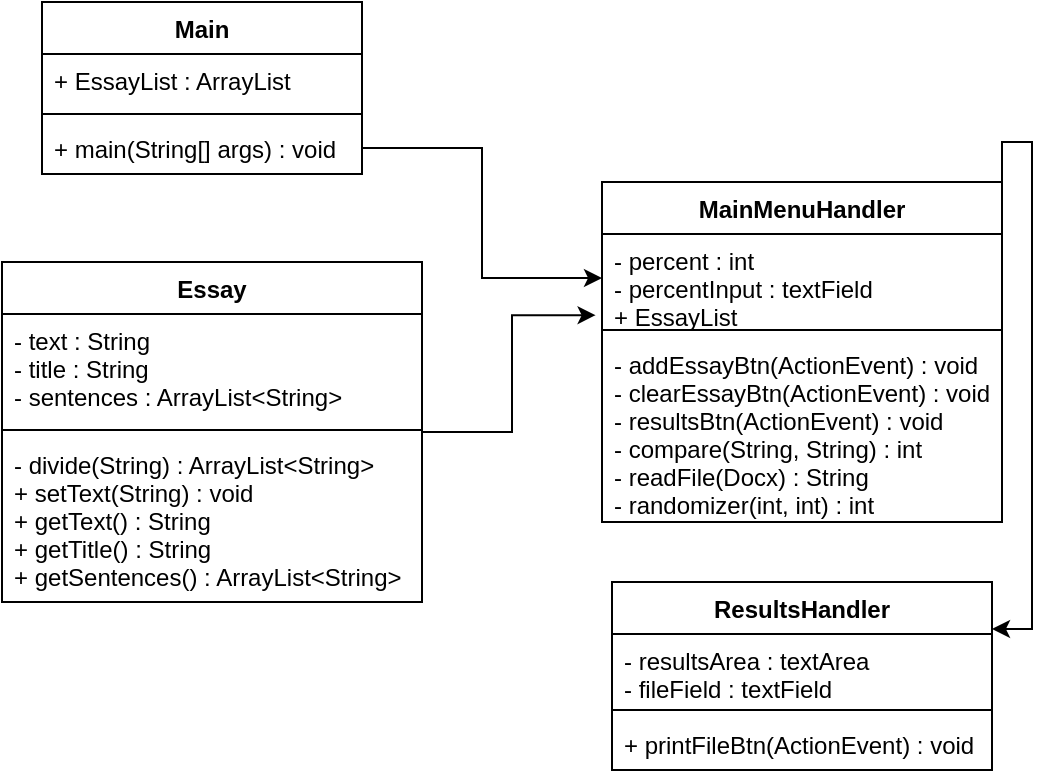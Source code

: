 <mxfile version="20.7.4" type="github">
  <diagram id="8rvcSwTFGWj2J242Crnc" name="Page-1">
    <mxGraphModel dx="1050" dy="581" grid="1" gridSize="10" guides="1" tooltips="1" connect="1" arrows="1" fold="1" page="1" pageScale="1" pageWidth="850" pageHeight="1100" math="0" shadow="0">
      <root>
        <mxCell id="0" />
        <mxCell id="1" parent="0" />
        <mxCell id="NwdP5IopwEeq5WQg2_iz-1" value="Main" style="swimlane;fontStyle=1;align=center;verticalAlign=top;childLayout=stackLayout;horizontal=1;startSize=26;horizontalStack=0;resizeParent=1;resizeParentMax=0;resizeLast=0;collapsible=1;marginBottom=0;" parent="1" vertex="1">
          <mxGeometry x="270" y="170" width="160" height="86" as="geometry" />
        </mxCell>
        <mxCell id="NwdP5IopwEeq5WQg2_iz-2" value="+ EssayList : ArrayList" style="text;strokeColor=none;fillColor=none;align=left;verticalAlign=top;spacingLeft=4;spacingRight=4;overflow=hidden;rotatable=0;points=[[0,0.5],[1,0.5]];portConstraint=eastwest;" parent="NwdP5IopwEeq5WQg2_iz-1" vertex="1">
          <mxGeometry y="26" width="160" height="26" as="geometry" />
        </mxCell>
        <mxCell id="NwdP5IopwEeq5WQg2_iz-5" value="" style="line;strokeWidth=1;fillColor=none;align=left;verticalAlign=middle;spacingTop=-1;spacingLeft=3;spacingRight=3;rotatable=0;labelPosition=right;points=[];portConstraint=eastwest;strokeColor=inherit;" parent="NwdP5IopwEeq5WQg2_iz-1" vertex="1">
          <mxGeometry y="52" width="160" height="8" as="geometry" />
        </mxCell>
        <mxCell id="NwdP5IopwEeq5WQg2_iz-4" value="+ main(String[] args) : void" style="text;strokeColor=none;fillColor=none;align=left;verticalAlign=top;spacingLeft=4;spacingRight=4;overflow=hidden;rotatable=0;points=[[0,0.5],[1,0.5]];portConstraint=eastwest;" parent="NwdP5IopwEeq5WQg2_iz-1" vertex="1">
          <mxGeometry y="60" width="160" height="26" as="geometry" />
        </mxCell>
        <mxCell id="7nTRhATUsJv9URVVPNL5-2" style="edgeStyle=orthogonalEdgeStyle;rounded=0;orthogonalLoop=1;jettySize=auto;html=1;entryX=-0.016;entryY=0.923;entryDx=0;entryDy=0;entryPerimeter=0;" edge="1" parent="1" source="NwdP5IopwEeq5WQg2_iz-6" target="NwdP5IopwEeq5WQg2_iz-12">
          <mxGeometry relative="1" as="geometry" />
        </mxCell>
        <mxCell id="NwdP5IopwEeq5WQg2_iz-6" value="Essay" style="swimlane;fontStyle=1;align=center;verticalAlign=top;childLayout=stackLayout;horizontal=1;startSize=26;horizontalStack=0;resizeParent=1;resizeParentMax=0;resizeLast=0;collapsible=1;marginBottom=0;" parent="1" vertex="1">
          <mxGeometry x="250" y="300" width="210" height="170" as="geometry" />
        </mxCell>
        <mxCell id="NwdP5IopwEeq5WQg2_iz-7" value="- text : String&#xa;- title : String&#xa;- sentences : ArrayList&lt;String&gt;" style="text;strokeColor=none;fillColor=none;align=left;verticalAlign=top;spacingLeft=4;spacingRight=4;overflow=hidden;rotatable=0;points=[[0,0.5],[1,0.5]];portConstraint=eastwest;" parent="NwdP5IopwEeq5WQg2_iz-6" vertex="1">
          <mxGeometry y="26" width="210" height="54" as="geometry" />
        </mxCell>
        <mxCell id="NwdP5IopwEeq5WQg2_iz-8" value="" style="line;strokeWidth=1;fillColor=none;align=left;verticalAlign=middle;spacingTop=-1;spacingLeft=3;spacingRight=3;rotatable=0;labelPosition=right;points=[];portConstraint=eastwest;strokeColor=inherit;" parent="NwdP5IopwEeq5WQg2_iz-6" vertex="1">
          <mxGeometry y="80" width="210" height="8" as="geometry" />
        </mxCell>
        <mxCell id="NwdP5IopwEeq5WQg2_iz-9" value="- divide(String) : ArrayList&lt;String&gt;&#xa;+ setText(String) : void&#xa;+ getText() : String&#xa;+ getTitle() : String&#xa;+ getSentences() : ArrayList&lt;String&gt;" style="text;strokeColor=none;fillColor=none;align=left;verticalAlign=top;spacingLeft=4;spacingRight=4;overflow=hidden;rotatable=0;points=[[0,0.5],[1,0.5]];portConstraint=eastwest;" parent="NwdP5IopwEeq5WQg2_iz-6" vertex="1">
          <mxGeometry y="88" width="210" height="82" as="geometry" />
        </mxCell>
        <mxCell id="mxFnFeicxmsz6WVXEd3d-2" style="edgeStyle=orthogonalEdgeStyle;rounded=0;orthogonalLoop=1;jettySize=auto;html=1;exitX=1;exitY=0;exitDx=0;exitDy=0;entryX=1;entryY=0.25;entryDx=0;entryDy=0;" parent="1" source="NwdP5IopwEeq5WQg2_iz-11" target="NwdP5IopwEeq5WQg2_iz-15" edge="1">
          <mxGeometry relative="1" as="geometry" />
        </mxCell>
        <mxCell id="NwdP5IopwEeq5WQg2_iz-11" value="MainMenuHandler" style="swimlane;fontStyle=1;align=center;verticalAlign=top;childLayout=stackLayout;horizontal=1;startSize=26;horizontalStack=0;resizeParent=1;resizeParentMax=0;resizeLast=0;collapsible=1;marginBottom=0;" parent="1" vertex="1">
          <mxGeometry x="550" y="260" width="200" height="170" as="geometry" />
        </mxCell>
        <mxCell id="NwdP5IopwEeq5WQg2_iz-12" value="- percent : int&#xa;- percentInput : textField&#xa;+ EssayList" style="text;strokeColor=none;fillColor=none;align=left;verticalAlign=top;spacingLeft=4;spacingRight=4;overflow=hidden;rotatable=0;points=[[0,0.5],[1,0.5]];portConstraint=eastwest;" parent="NwdP5IopwEeq5WQg2_iz-11" vertex="1">
          <mxGeometry y="26" width="200" height="44" as="geometry" />
        </mxCell>
        <mxCell id="NwdP5IopwEeq5WQg2_iz-13" value="" style="line;strokeWidth=1;fillColor=none;align=left;verticalAlign=middle;spacingTop=-1;spacingLeft=3;spacingRight=3;rotatable=0;labelPosition=right;points=[];portConstraint=eastwest;strokeColor=inherit;" parent="NwdP5IopwEeq5WQg2_iz-11" vertex="1">
          <mxGeometry y="70" width="200" height="8" as="geometry" />
        </mxCell>
        <mxCell id="NwdP5IopwEeq5WQg2_iz-14" value="- addEssayBtn(ActionEvent) : void&#xa;- clearEssayBtn(ActionEvent) : void&#xa;- resultsBtn(ActionEvent) : void&#xa;- compare(String, String) : int&#xa;- readFile(Docx) : String&#xa;- randomizer(int, int) : int&#xa;" style="text;strokeColor=none;fillColor=none;align=left;verticalAlign=top;spacingLeft=4;spacingRight=4;overflow=hidden;rotatable=0;points=[[0,0.5],[1,0.5]];portConstraint=eastwest;" parent="NwdP5IopwEeq5WQg2_iz-11" vertex="1">
          <mxGeometry y="78" width="200" height="92" as="geometry" />
        </mxCell>
        <mxCell id="NwdP5IopwEeq5WQg2_iz-15" value="ResultsHandler" style="swimlane;fontStyle=1;align=center;verticalAlign=top;childLayout=stackLayout;horizontal=1;startSize=26;horizontalStack=0;resizeParent=1;resizeParentMax=0;resizeLast=0;collapsible=1;marginBottom=0;" parent="1" vertex="1">
          <mxGeometry x="555" y="460" width="190" height="94" as="geometry" />
        </mxCell>
        <mxCell id="NwdP5IopwEeq5WQg2_iz-16" value="- resultsArea : textArea&#xa;- fileField : textField" style="text;strokeColor=none;fillColor=none;align=left;verticalAlign=top;spacingLeft=4;spacingRight=4;overflow=hidden;rotatable=0;points=[[0,0.5],[1,0.5]];portConstraint=eastwest;" parent="NwdP5IopwEeq5WQg2_iz-15" vertex="1">
          <mxGeometry y="26" width="190" height="34" as="geometry" />
        </mxCell>
        <mxCell id="NwdP5IopwEeq5WQg2_iz-17" value="" style="line;strokeWidth=1;fillColor=none;align=left;verticalAlign=middle;spacingTop=-1;spacingLeft=3;spacingRight=3;rotatable=0;labelPosition=right;points=[];portConstraint=eastwest;strokeColor=inherit;" parent="NwdP5IopwEeq5WQg2_iz-15" vertex="1">
          <mxGeometry y="60" width="190" height="8" as="geometry" />
        </mxCell>
        <mxCell id="NwdP5IopwEeq5WQg2_iz-18" value="+ printFileBtn(ActionEvent) : void" style="text;strokeColor=none;fillColor=none;align=left;verticalAlign=top;spacingLeft=4;spacingRight=4;overflow=hidden;rotatable=0;points=[[0,0.5],[1,0.5]];portConstraint=eastwest;" parent="NwdP5IopwEeq5WQg2_iz-15" vertex="1">
          <mxGeometry y="68" width="190" height="26" as="geometry" />
        </mxCell>
        <mxCell id="7nTRhATUsJv9URVVPNL5-1" style="edgeStyle=orthogonalEdgeStyle;rounded=0;orthogonalLoop=1;jettySize=auto;html=1;exitX=1;exitY=0.5;exitDx=0;exitDy=0;entryX=0;entryY=0.5;entryDx=0;entryDy=0;" edge="1" parent="1" source="NwdP5IopwEeq5WQg2_iz-4" target="NwdP5IopwEeq5WQg2_iz-12">
          <mxGeometry relative="1" as="geometry" />
        </mxCell>
      </root>
    </mxGraphModel>
  </diagram>
</mxfile>
